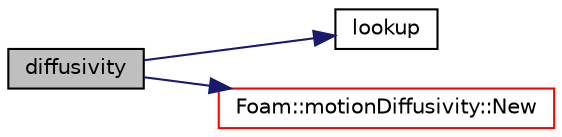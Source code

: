 digraph "diffusivity"
{
  bgcolor="transparent";
  edge [fontname="Helvetica",fontsize="10",labelfontname="Helvetica",labelfontsize="10"];
  node [fontname="Helvetica",fontsize="10",shape=record];
  rankdir="LR";
  Node1 [label="diffusivity",height=0.2,width=0.4,color="black", fillcolor="grey75", style="filled", fontcolor="black"];
  Node1 -> Node2 [color="midnightblue",fontsize="10",style="solid",fontname="Helvetica"];
  Node2 [label="lookup",height=0.2,width=0.4,color="black",URL="$a04018.html#aa12e10d2264a98b7f09469676a073768"];
  Node1 -> Node3 [color="midnightblue",fontsize="10",style="solid",fontname="Helvetica"];
  Node3 [label="Foam::motionDiffusivity::New",height=0.2,width=0.4,color="red",URL="$a01563.html#a41cda5687154aa5cedec4897c13e49a3",tooltip="Select null constructed. "];
}
